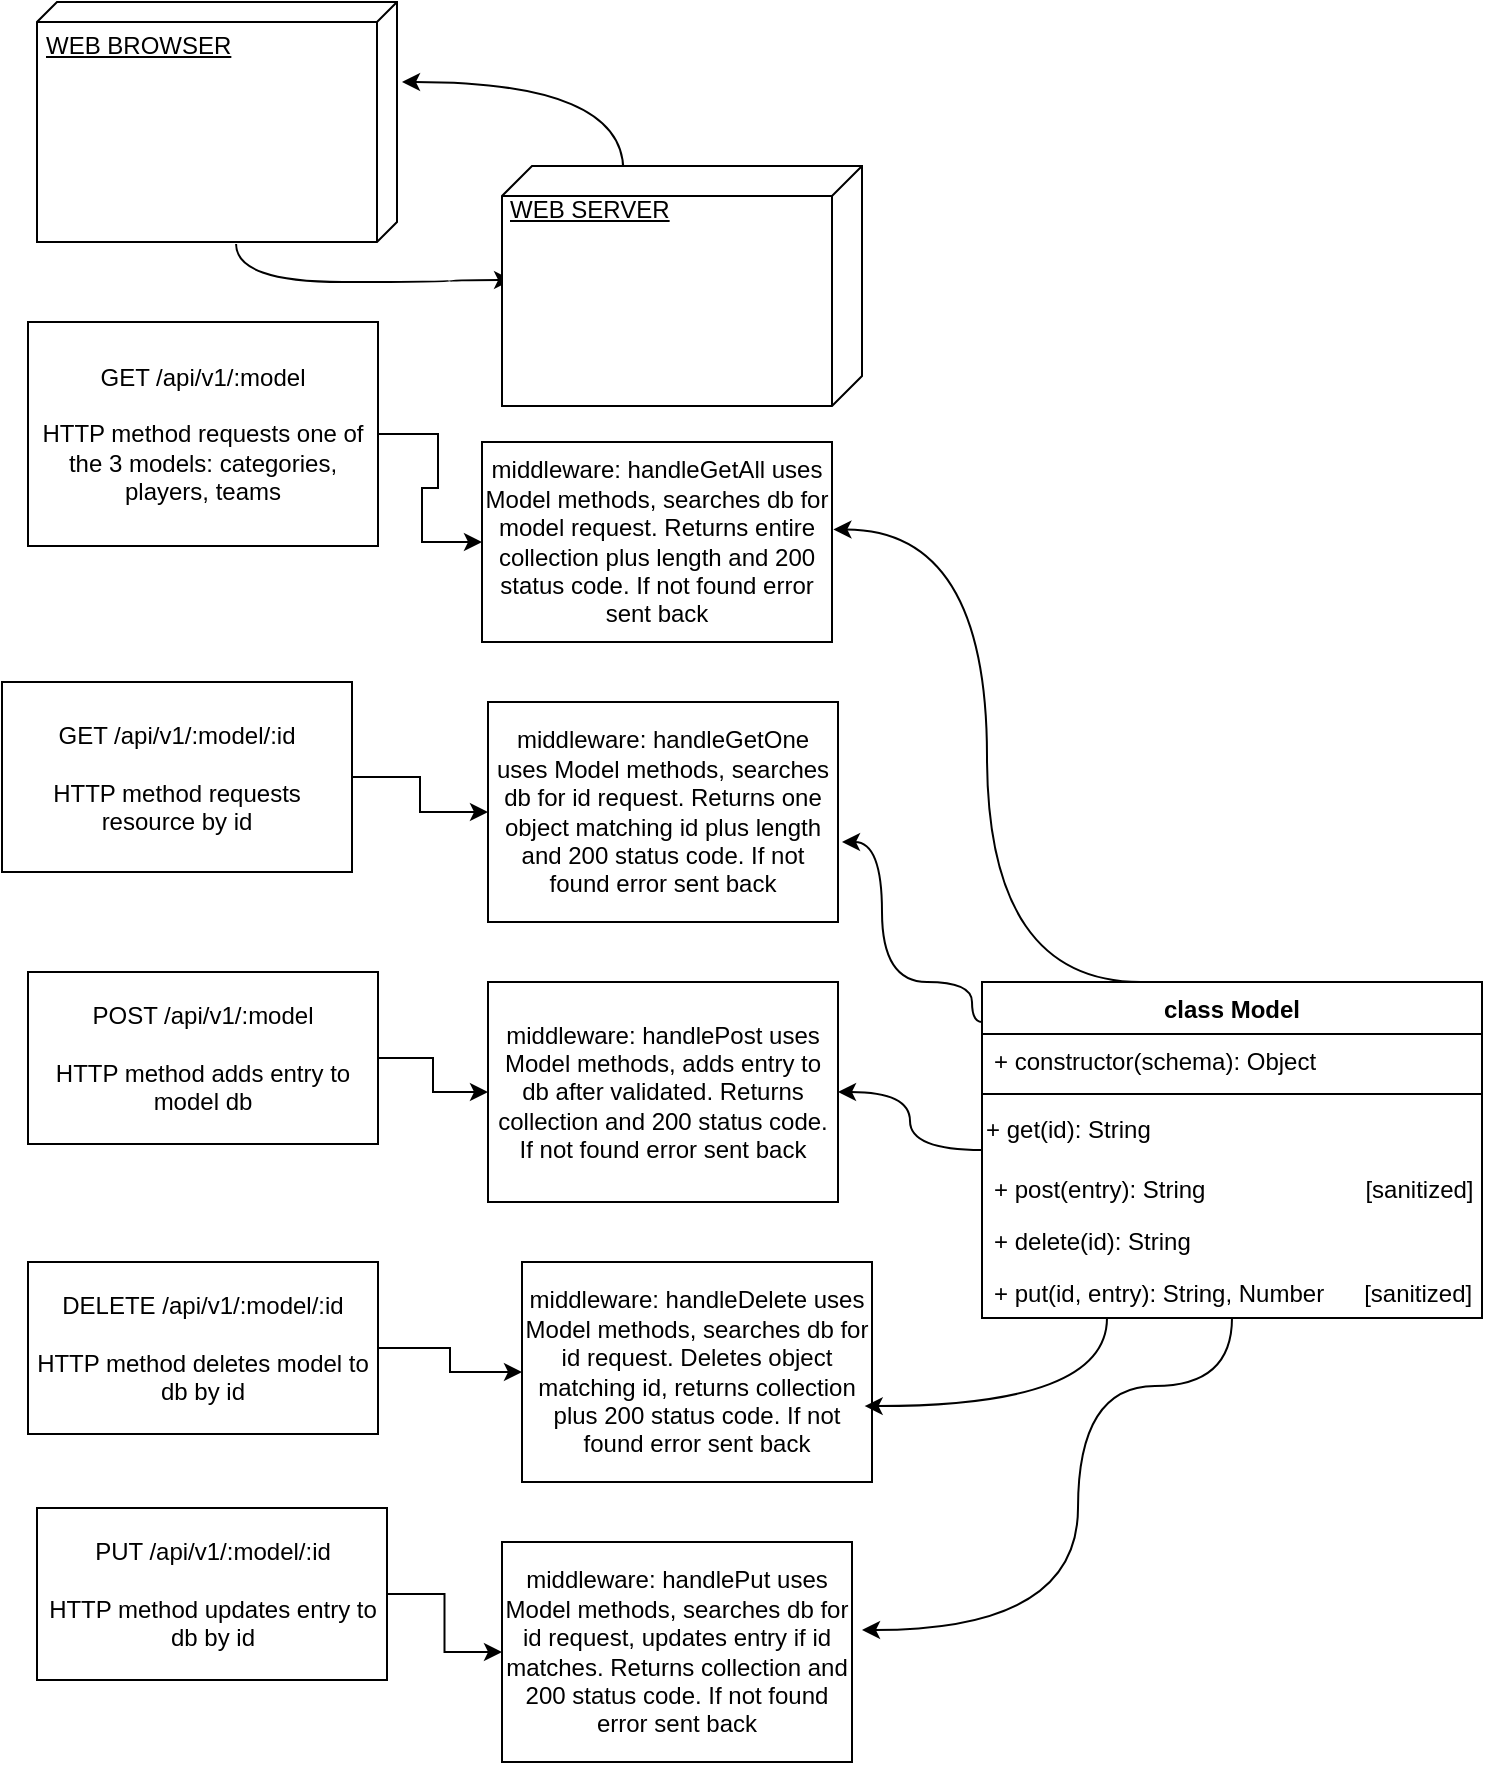 <mxfile type="github" version="10.4.5"><diagram id="eBJ5CTk2ELUhEdggDO1T" name="Page-1"><mxGraphModel grid="1" dx="754" dy="1532" gridSize="10" guides="1" tooltips="1" connect="1" arrows="1" fold="1" page="1" pageScale="1" pageWidth="850" pageHeight="1100" math="0" shadow="0"><root><mxCell id="0"/><mxCell id="1" parent="0"/><mxCell id="mGiAZxmZ76sDqTT2wTvN-17" value="" parent="1" source="mGiAZxmZ76sDqTT2wTvN-1" style="rounded=0;orthogonalLoop=1;jettySize=auto;html=1;strokeColor=#000000;edgeStyle=entityRelationEdgeStyle;" target="mGiAZxmZ76sDqTT2wTvN-14" edge="1"><mxGeometry as="geometry" relative="1"/></mxCell><mxCell id="mGiAZxmZ76sDqTT2wTvN-1" value="&lt;span&gt;GET /api/v1/:model&lt;br&gt;&lt;/span&gt;&lt;br&gt;HTTP method requests one of the 3 models: categories, players, teams" parent="1" style="html=1;whiteSpace=wrap;" vertex="1"><mxGeometry as="geometry" height="112" width="175" x="63" y="-440"/></mxCell><mxCell id="mGiAZxmZ76sDqTT2wTvN-14" value="middleware: handleGetAll uses Model methods, searches db for model request. Returns entire collection plus length and 200 status code. If not found error sent back" parent="1" style="html=1;whiteSpace=wrap;" vertex="1"><mxGeometry as="geometry" height="100" width="175" x="290" y="-380"/></mxCell><mxCell id="Np6sVnOwXXaZNHx4k88n-56" value="" parent="1" source="mGiAZxmZ76sDqTT2wTvN-26" style="edgeStyle=orthogonalEdgeStyle;curved=1;rounded=0;orthogonalLoop=1;jettySize=auto;html=1;" target="Np6sVnOwXXaZNHx4k88n-35" edge="1"><mxGeometry as="geometry" relative="1"/></mxCell><mxCell id="mGiAZxmZ76sDqTT2wTvN-26" value="class Model&#10;" parent="1" style="swimlane;fontStyle=1;align=center;verticalAlign=top;childLayout=stackLayout;horizontal=1;startSize=26;horizontalStack=0;resizeParent=1;resizeParentMax=0;resizeLast=0;collapsible=1;marginBottom=0;" vertex="1"><mxGeometry as="geometry" height="168" width="250" x="540" y="-110"/></mxCell><mxCell id="mGiAZxmZ76sDqTT2wTvN-27" value="+ constructor(schema): Object" parent="mGiAZxmZ76sDqTT2wTvN-26" style="text;strokeColor=none;fillColor=none;align=left;verticalAlign=top;spacingLeft=4;spacingRight=4;overflow=hidden;rotatable=0;points=[[0,0.5],[1,0.5]];portConstraint=eastwest;" vertex="1"><mxGeometry as="geometry" height="26" width="250" y="26"/></mxCell><mxCell id="mGiAZxmZ76sDqTT2wTvN-28" value="" parent="mGiAZxmZ76sDqTT2wTvN-26" style="line;strokeWidth=1;fillColor=none;align=left;verticalAlign=middle;spacingTop=-1;spacingLeft=3;spacingRight=3;rotatable=0;labelPosition=right;points=[];portConstraint=eastwest;" vertex="1"><mxGeometry as="geometry" height="8" width="250" y="52"/></mxCell><mxCell id="mGiAZxmZ76sDqTT2wTvN-44" value="+ get(id): String" parent="mGiAZxmZ76sDqTT2wTvN-26" style="text;html=1;" vertex="1"><mxGeometry as="geometry" height="30" width="250" y="60"/></mxCell><mxCell id="mGiAZxmZ76sDqTT2wTvN-36" value="+ post(entry): String                        [sanitized]" parent="mGiAZxmZ76sDqTT2wTvN-26" style="text;strokeColor=none;fillColor=none;align=left;verticalAlign=top;spacingLeft=4;spacingRight=4;overflow=hidden;rotatable=0;points=[[0,0.5],[1,0.5]];portConstraint=eastwest;" vertex="1"><mxGeometry as="geometry" height="26" width="250" y="90"/></mxCell><mxCell id="mGiAZxmZ76sDqTT2wTvN-38" value="+ delete(id): String" parent="mGiAZxmZ76sDqTT2wTvN-26" style="text;strokeColor=none;fillColor=none;align=left;verticalAlign=top;spacingLeft=4;spacingRight=4;overflow=hidden;rotatable=0;points=[[0,0.5],[1,0.5]];portConstraint=eastwest;" vertex="1"><mxGeometry as="geometry" height="26" width="250" y="116"/></mxCell><mxCell id="mGiAZxmZ76sDqTT2wTvN-37" value="+ put(id, entry): String, Number      [sanitized]" parent="mGiAZxmZ76sDqTT2wTvN-26" style="text;strokeColor=none;fillColor=none;align=left;verticalAlign=top;spacingLeft=4;spacingRight=4;overflow=hidden;rotatable=0;points=[[0,0.5],[1,0.5]];portConstraint=eastwest;" vertex="1"><mxGeometry as="geometry" height="26" width="250" y="142"/></mxCell><mxCell id="Np6sVnOwXXaZNHx4k88n-66" value="" parent="1" source="mGiAZxmZ76sDqTT2wTvN-43" style="rounded=0;orthogonalLoop=1;jettySize=auto;html=1;entryX=0.475;entryY=0.972;entryDx=0;entryDy=0;entryPerimeter=0;exitX=1.008;exitY=0.447;exitDx=0;exitDy=0;exitPerimeter=0;edgeStyle=orthogonalEdgeStyle;curved=1;" target="mGiAZxmZ76sDqTT2wTvN-45" edge="1"><mxGeometry as="geometry" relative="1"/></mxCell><mxCell id="mGiAZxmZ76sDqTT2wTvN-43" value="WEB BROWSER&lt;br&gt;" parent="1" style="verticalAlign=top;align=left;spacingTop=8;spacingLeft=2;spacingRight=12;shape=cube;size=10;direction=south;fontStyle=4;html=1;" vertex="1"><mxGeometry as="geometry" height="120" width="180" x="67.5" y="-600"/></mxCell><mxCell id="Np6sVnOwXXaZNHx4k88n-68" value="" parent="1" source="mGiAZxmZ76sDqTT2wTvN-45" style="rounded=0;orthogonalLoop=1;jettySize=auto;html=1;exitX=0.019;exitY=0.663;exitDx=0;exitDy=0;exitPerimeter=0;edgeStyle=orthogonalEdgeStyle;curved=1;" edge="1"><mxGeometry as="geometry" relative="1"><mxPoint as="targetPoint" x="250" y="-560"/><Array as="points"><mxPoint x="361" y="-560"/></Array></mxGeometry></mxCell><mxCell id="mGiAZxmZ76sDqTT2wTvN-45" value="WEB SERVER&lt;br&gt;" parent="1" style="verticalAlign=top;align=left;spacingTop=8;spacingLeft=2;spacingRight=12;shape=cube;size=15;direction=south;fontStyle=4;html=1;" vertex="1"><mxGeometry as="geometry" height="120" width="180" x="300" y="-518"/></mxCell><mxCell id="Np6sVnOwXXaZNHx4k88n-53" value="" parent="1" source="Np6sVnOwXXaZNHx4k88n-31" style="edgeStyle=orthogonalEdgeStyle;rounded=0;orthogonalLoop=1;jettySize=auto;html=1;" target="Np6sVnOwXXaZNHx4k88n-33" edge="1"><mxGeometry as="geometry" relative="1"/></mxCell><mxCell id="Np6sVnOwXXaZNHx4k88n-31" value="&lt;span&gt;GET /api/v1/:model/:id&lt;br&gt;&lt;/span&gt;&lt;br&gt;HTTP method requests resource by id" parent="1" style="html=1;whiteSpace=wrap;" vertex="1"><mxGeometry as="geometry" height="95" width="175" x="50" y="-260"/></mxCell><mxCell id="Np6sVnOwXXaZNHx4k88n-33" value="middleware: handleGetOne uses Model methods, searches db for id request. Returns one object matching id plus length and 200 status code. If not found error sent back" parent="1" style="html=1;whiteSpace=wrap;" vertex="1"><mxGeometry as="geometry" height="110" width="175" x="293" y="-250"/></mxCell><mxCell id="Np6sVnOwXXaZNHx4k88n-35" value="middleware: handlePost uses Model methods, adds entry to db after validated. Returns collection and 200 status code. If not found error sent back" parent="1" style="html=1;whiteSpace=wrap;" vertex="1"><mxGeometry as="geometry" height="110" width="175" x="293" y="-110"/></mxCell><mxCell id="Np6sVnOwXXaZNHx4k88n-54" value="" parent="1" source="Np6sVnOwXXaZNHx4k88n-43" style="edgeStyle=orthogonalEdgeStyle;rounded=0;orthogonalLoop=1;jettySize=auto;html=1;" target="Np6sVnOwXXaZNHx4k88n-47" edge="1"><mxGeometry as="geometry" relative="1"/></mxCell><mxCell id="Np6sVnOwXXaZNHx4k88n-43" value="&lt;span&gt;DELETE /api/v1/:model/:id&lt;/span&gt;&lt;b&gt;&lt;br&gt;&lt;/b&gt;&lt;br&gt;HTTP method deletes model to db by id" parent="1" style="html=1;whiteSpace=wrap;" vertex="1"><mxGeometry as="geometry" height="86" width="175" x="63" y="30"/></mxCell><mxCell id="Np6sVnOwXXaZNHx4k88n-52" value="" parent="1" source="Np6sVnOwXXaZNHx4k88n-45" style="edgeStyle=orthogonalEdgeStyle;rounded=0;orthogonalLoop=1;jettySize=auto;html=1;" target="Np6sVnOwXXaZNHx4k88n-35" edge="1"><mxGeometry as="geometry" relative="1"/></mxCell><mxCell id="Np6sVnOwXXaZNHx4k88n-45" value="&lt;span&gt;POST /api/v1/:model&lt;/span&gt;&lt;b&gt;&lt;br&gt;&lt;/b&gt;&lt;br&gt;HTTP method adds entry to model db" parent="1" style="html=1;whiteSpace=wrap;" vertex="1"><mxGeometry as="geometry" height="86" width="175" x="63" y="-115"/></mxCell><mxCell id="Np6sVnOwXXaZNHx4k88n-55" value="" parent="1" source="Np6sVnOwXXaZNHx4k88n-46" style="edgeStyle=orthogonalEdgeStyle;rounded=0;orthogonalLoop=1;jettySize=auto;html=1;" target="Np6sVnOwXXaZNHx4k88n-49" edge="1"><mxGeometry as="geometry" relative="1"/></mxCell><mxCell id="Np6sVnOwXXaZNHx4k88n-46" value="&lt;span&gt;PUT /api/v1/:model/:id&lt;/span&gt;&lt;b&gt;&lt;br&gt;&lt;/b&gt;&lt;br&gt;HTTP method updates entry to db by id" parent="1" style="html=1;whiteSpace=wrap;" vertex="1"><mxGeometry as="geometry" height="86" width="175" x="67.5" y="153"/></mxCell><mxCell id="Np6sVnOwXXaZNHx4k88n-47" value="middleware: handleDelete uses Model methods, searches db for id request. Deletes object matching id, returns collection plus 200 status code. If not found error sent back" parent="1" style="html=1;whiteSpace=wrap;" vertex="1"><mxGeometry as="geometry" height="110" width="175" x="310" y="30"/></mxCell><mxCell id="Np6sVnOwXXaZNHx4k88n-49" value="middleware: handlePut uses Model methods, searches db for id request, updates entry if id matches. Returns collection and 200 status code. If not found error sent back" parent="1" style="html=1;whiteSpace=wrap;" vertex="1"><mxGeometry as="geometry" height="110" width="175" x="300" y="170"/></mxCell><mxCell id="Np6sVnOwXXaZNHx4k88n-57" value="" parent="1" style="edgeStyle=orthogonalEdgeStyle;curved=1;rounded=0;orthogonalLoop=1;jettySize=auto;html=1;" edge="1"><mxGeometry as="geometry" relative="1"><mxPoint as="sourcePoint" x="540" y="-90"/><mxPoint as="targetPoint" x="470" y="-180"/><Array as="points"><mxPoint x="535" y="-110"/><mxPoint x="490" y="-110"/><mxPoint x="490" y="-180"/></Array></mxGeometry></mxCell><mxCell id="Np6sVnOwXXaZNHx4k88n-59" value="" parent="1" source="mGiAZxmZ76sDqTT2wTvN-26" style="edgeStyle=orthogonalEdgeStyle;curved=1;rounded=0;orthogonalLoop=1;jettySize=auto;html=1;entryX=0.979;entryY=0.655;entryDx=0;entryDy=0;exitX=0.25;exitY=1;exitDx=0;exitDy=0;entryPerimeter=0;" target="Np6sVnOwXXaZNHx4k88n-47" edge="1"><mxGeometry as="geometry" relative="1"><mxPoint as="sourcePoint" x="640" y="80"/><mxPoint as="targetPoint" x="510" y="125"/><Array as="points"><mxPoint x="603" y="102"/></Array></mxGeometry></mxCell><mxCell id="Np6sVnOwXXaZNHx4k88n-60" value="" parent="1" source="mGiAZxmZ76sDqTT2wTvN-26" style="edgeStyle=orthogonalEdgeStyle;curved=1;rounded=0;orthogonalLoop=1;jettySize=auto;html=1;exitX=0.5;exitY=1;exitDx=0;exitDy=0;" edge="1"><mxGeometry as="geometry" relative="1"><mxPoint as="sourcePoint" x="698" y="92"/><mxPoint as="targetPoint" x="480" y="214"/><Array as="points"><mxPoint x="665" y="92"/><mxPoint x="588" y="92"/><mxPoint x="588" y="214"/></Array></mxGeometry></mxCell><mxCell id="Np6sVnOwXXaZNHx4k88n-62" value="" parent="1" style="rounded=0;orthogonalLoop=1;jettySize=auto;html=1;entryX=1.004;entryY=0.437;entryDx=0;entryDy=0;entryPerimeter=0;edgeStyle=orthogonalEdgeStyle;elbow=vertical;curved=1;" target="mGiAZxmZ76sDqTT2wTvN-14" edge="1"><mxGeometry as="geometry" relative="1"><mxPoint as="sourcePoint" x="620" y="-110"/><mxPoint as="targetPoint" x="490" y="-380"/></mxGeometry></mxCell></root></mxGraphModel></diagram></mxfile>